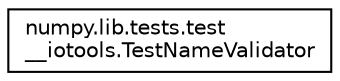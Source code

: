 digraph "Graphical Class Hierarchy"
{
 // LATEX_PDF_SIZE
  edge [fontname="Helvetica",fontsize="10",labelfontname="Helvetica",labelfontsize="10"];
  node [fontname="Helvetica",fontsize="10",shape=record];
  rankdir="LR";
  Node0 [label="numpy.lib.tests.test\l__iotools.TestNameValidator",height=0.2,width=0.4,color="black", fillcolor="white", style="filled",URL="$classnumpy_1_1lib_1_1tests_1_1test____iotools_1_1TestNameValidator.html",tooltip=" "];
}
